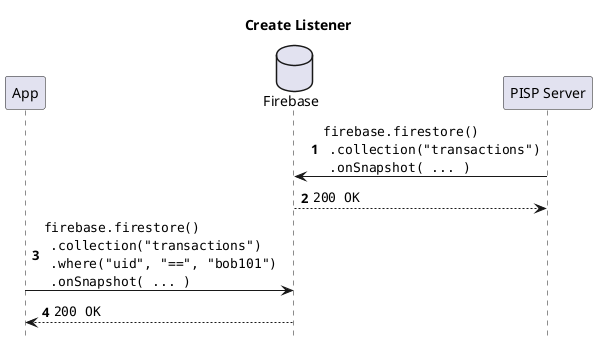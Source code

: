 @startuml

title Create Listener

hide footbox

autonumber

participant App
database Firebase
participant "PISP Server" as PISP

PISP -> Firebase: ""firebase.firestore()""\n\
  "".collection("transactions")""\n\
  "".onSnapshot( ... )""
return ""200 OK""

App -> Firebase: ""firebase.firestore()""\n\
  "".collection("transactions")""\n\
  "".where("uid", "==", "bob101")""\n\
  "".onSnapshot( ... )""
return ""200 OK""

@enduml
